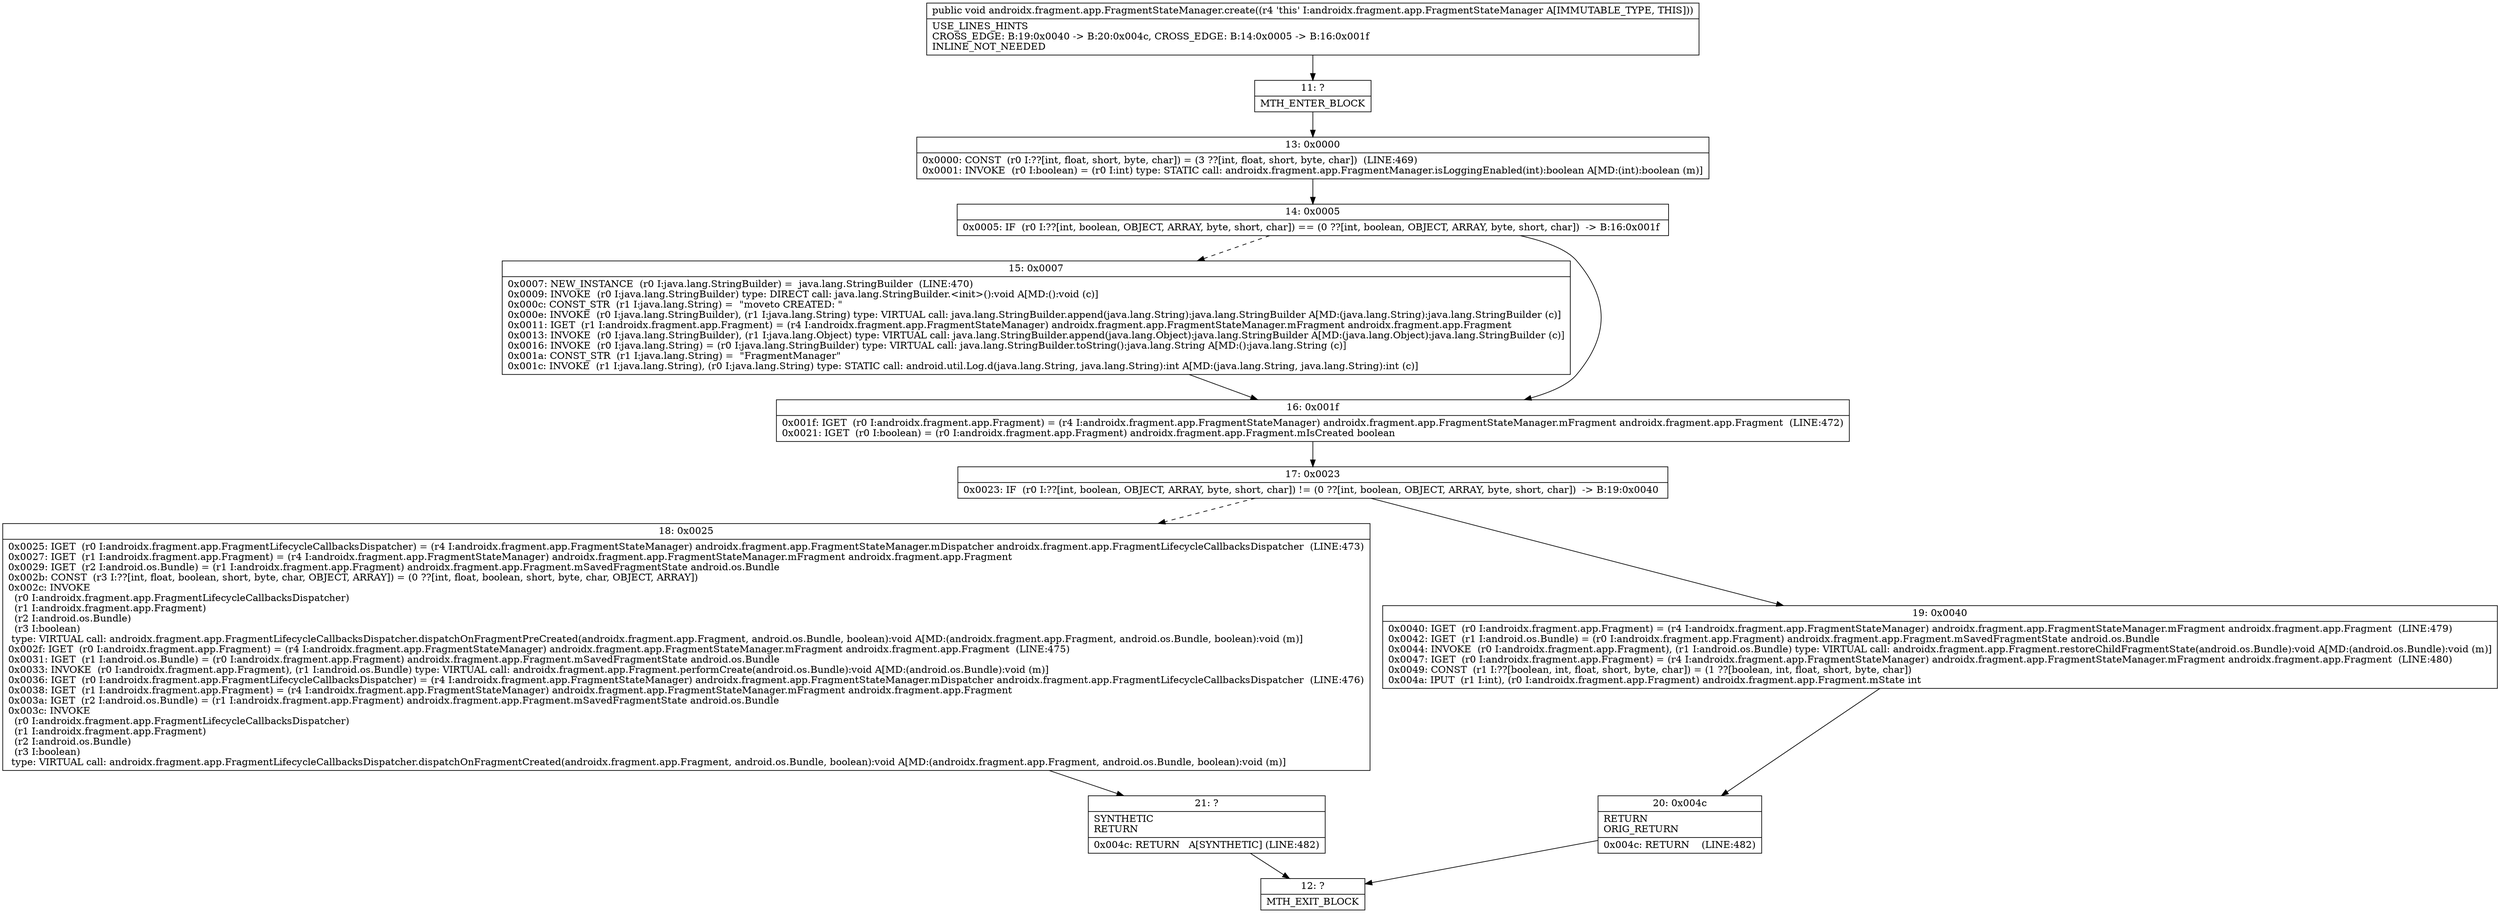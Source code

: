 digraph "CFG forandroidx.fragment.app.FragmentStateManager.create()V" {
Node_11 [shape=record,label="{11\:\ ?|MTH_ENTER_BLOCK\l}"];
Node_13 [shape=record,label="{13\:\ 0x0000|0x0000: CONST  (r0 I:??[int, float, short, byte, char]) = (3 ??[int, float, short, byte, char])  (LINE:469)\l0x0001: INVOKE  (r0 I:boolean) = (r0 I:int) type: STATIC call: androidx.fragment.app.FragmentManager.isLoggingEnabled(int):boolean A[MD:(int):boolean (m)]\l}"];
Node_14 [shape=record,label="{14\:\ 0x0005|0x0005: IF  (r0 I:??[int, boolean, OBJECT, ARRAY, byte, short, char]) == (0 ??[int, boolean, OBJECT, ARRAY, byte, short, char])  \-\> B:16:0x001f \l}"];
Node_15 [shape=record,label="{15\:\ 0x0007|0x0007: NEW_INSTANCE  (r0 I:java.lang.StringBuilder) =  java.lang.StringBuilder  (LINE:470)\l0x0009: INVOKE  (r0 I:java.lang.StringBuilder) type: DIRECT call: java.lang.StringBuilder.\<init\>():void A[MD:():void (c)]\l0x000c: CONST_STR  (r1 I:java.lang.String) =  \"moveto CREATED: \" \l0x000e: INVOKE  (r0 I:java.lang.StringBuilder), (r1 I:java.lang.String) type: VIRTUAL call: java.lang.StringBuilder.append(java.lang.String):java.lang.StringBuilder A[MD:(java.lang.String):java.lang.StringBuilder (c)]\l0x0011: IGET  (r1 I:androidx.fragment.app.Fragment) = (r4 I:androidx.fragment.app.FragmentStateManager) androidx.fragment.app.FragmentStateManager.mFragment androidx.fragment.app.Fragment \l0x0013: INVOKE  (r0 I:java.lang.StringBuilder), (r1 I:java.lang.Object) type: VIRTUAL call: java.lang.StringBuilder.append(java.lang.Object):java.lang.StringBuilder A[MD:(java.lang.Object):java.lang.StringBuilder (c)]\l0x0016: INVOKE  (r0 I:java.lang.String) = (r0 I:java.lang.StringBuilder) type: VIRTUAL call: java.lang.StringBuilder.toString():java.lang.String A[MD:():java.lang.String (c)]\l0x001a: CONST_STR  (r1 I:java.lang.String) =  \"FragmentManager\" \l0x001c: INVOKE  (r1 I:java.lang.String), (r0 I:java.lang.String) type: STATIC call: android.util.Log.d(java.lang.String, java.lang.String):int A[MD:(java.lang.String, java.lang.String):int (c)]\l}"];
Node_16 [shape=record,label="{16\:\ 0x001f|0x001f: IGET  (r0 I:androidx.fragment.app.Fragment) = (r4 I:androidx.fragment.app.FragmentStateManager) androidx.fragment.app.FragmentStateManager.mFragment androidx.fragment.app.Fragment  (LINE:472)\l0x0021: IGET  (r0 I:boolean) = (r0 I:androidx.fragment.app.Fragment) androidx.fragment.app.Fragment.mIsCreated boolean \l}"];
Node_17 [shape=record,label="{17\:\ 0x0023|0x0023: IF  (r0 I:??[int, boolean, OBJECT, ARRAY, byte, short, char]) != (0 ??[int, boolean, OBJECT, ARRAY, byte, short, char])  \-\> B:19:0x0040 \l}"];
Node_18 [shape=record,label="{18\:\ 0x0025|0x0025: IGET  (r0 I:androidx.fragment.app.FragmentLifecycleCallbacksDispatcher) = (r4 I:androidx.fragment.app.FragmentStateManager) androidx.fragment.app.FragmentStateManager.mDispatcher androidx.fragment.app.FragmentLifecycleCallbacksDispatcher  (LINE:473)\l0x0027: IGET  (r1 I:androidx.fragment.app.Fragment) = (r4 I:androidx.fragment.app.FragmentStateManager) androidx.fragment.app.FragmentStateManager.mFragment androidx.fragment.app.Fragment \l0x0029: IGET  (r2 I:android.os.Bundle) = (r1 I:androidx.fragment.app.Fragment) androidx.fragment.app.Fragment.mSavedFragmentState android.os.Bundle \l0x002b: CONST  (r3 I:??[int, float, boolean, short, byte, char, OBJECT, ARRAY]) = (0 ??[int, float, boolean, short, byte, char, OBJECT, ARRAY]) \l0x002c: INVOKE  \l  (r0 I:androidx.fragment.app.FragmentLifecycleCallbacksDispatcher)\l  (r1 I:androidx.fragment.app.Fragment)\l  (r2 I:android.os.Bundle)\l  (r3 I:boolean)\l type: VIRTUAL call: androidx.fragment.app.FragmentLifecycleCallbacksDispatcher.dispatchOnFragmentPreCreated(androidx.fragment.app.Fragment, android.os.Bundle, boolean):void A[MD:(androidx.fragment.app.Fragment, android.os.Bundle, boolean):void (m)]\l0x002f: IGET  (r0 I:androidx.fragment.app.Fragment) = (r4 I:androidx.fragment.app.FragmentStateManager) androidx.fragment.app.FragmentStateManager.mFragment androidx.fragment.app.Fragment  (LINE:475)\l0x0031: IGET  (r1 I:android.os.Bundle) = (r0 I:androidx.fragment.app.Fragment) androidx.fragment.app.Fragment.mSavedFragmentState android.os.Bundle \l0x0033: INVOKE  (r0 I:androidx.fragment.app.Fragment), (r1 I:android.os.Bundle) type: VIRTUAL call: androidx.fragment.app.Fragment.performCreate(android.os.Bundle):void A[MD:(android.os.Bundle):void (m)]\l0x0036: IGET  (r0 I:androidx.fragment.app.FragmentLifecycleCallbacksDispatcher) = (r4 I:androidx.fragment.app.FragmentStateManager) androidx.fragment.app.FragmentStateManager.mDispatcher androidx.fragment.app.FragmentLifecycleCallbacksDispatcher  (LINE:476)\l0x0038: IGET  (r1 I:androidx.fragment.app.Fragment) = (r4 I:androidx.fragment.app.FragmentStateManager) androidx.fragment.app.FragmentStateManager.mFragment androidx.fragment.app.Fragment \l0x003a: IGET  (r2 I:android.os.Bundle) = (r1 I:androidx.fragment.app.Fragment) androidx.fragment.app.Fragment.mSavedFragmentState android.os.Bundle \l0x003c: INVOKE  \l  (r0 I:androidx.fragment.app.FragmentLifecycleCallbacksDispatcher)\l  (r1 I:androidx.fragment.app.Fragment)\l  (r2 I:android.os.Bundle)\l  (r3 I:boolean)\l type: VIRTUAL call: androidx.fragment.app.FragmentLifecycleCallbacksDispatcher.dispatchOnFragmentCreated(androidx.fragment.app.Fragment, android.os.Bundle, boolean):void A[MD:(androidx.fragment.app.Fragment, android.os.Bundle, boolean):void (m)]\l}"];
Node_21 [shape=record,label="{21\:\ ?|SYNTHETIC\lRETURN\l|0x004c: RETURN   A[SYNTHETIC] (LINE:482)\l}"];
Node_12 [shape=record,label="{12\:\ ?|MTH_EXIT_BLOCK\l}"];
Node_19 [shape=record,label="{19\:\ 0x0040|0x0040: IGET  (r0 I:androidx.fragment.app.Fragment) = (r4 I:androidx.fragment.app.FragmentStateManager) androidx.fragment.app.FragmentStateManager.mFragment androidx.fragment.app.Fragment  (LINE:479)\l0x0042: IGET  (r1 I:android.os.Bundle) = (r0 I:androidx.fragment.app.Fragment) androidx.fragment.app.Fragment.mSavedFragmentState android.os.Bundle \l0x0044: INVOKE  (r0 I:androidx.fragment.app.Fragment), (r1 I:android.os.Bundle) type: VIRTUAL call: androidx.fragment.app.Fragment.restoreChildFragmentState(android.os.Bundle):void A[MD:(android.os.Bundle):void (m)]\l0x0047: IGET  (r0 I:androidx.fragment.app.Fragment) = (r4 I:androidx.fragment.app.FragmentStateManager) androidx.fragment.app.FragmentStateManager.mFragment androidx.fragment.app.Fragment  (LINE:480)\l0x0049: CONST  (r1 I:??[boolean, int, float, short, byte, char]) = (1 ??[boolean, int, float, short, byte, char]) \l0x004a: IPUT  (r1 I:int), (r0 I:androidx.fragment.app.Fragment) androidx.fragment.app.Fragment.mState int \l}"];
Node_20 [shape=record,label="{20\:\ 0x004c|RETURN\lORIG_RETURN\l|0x004c: RETURN    (LINE:482)\l}"];
MethodNode[shape=record,label="{public void androidx.fragment.app.FragmentStateManager.create((r4 'this' I:androidx.fragment.app.FragmentStateManager A[IMMUTABLE_TYPE, THIS]))  | USE_LINES_HINTS\lCROSS_EDGE: B:19:0x0040 \-\> B:20:0x004c, CROSS_EDGE: B:14:0x0005 \-\> B:16:0x001f\lINLINE_NOT_NEEDED\l}"];
MethodNode -> Node_11;Node_11 -> Node_13;
Node_13 -> Node_14;
Node_14 -> Node_15[style=dashed];
Node_14 -> Node_16;
Node_15 -> Node_16;
Node_16 -> Node_17;
Node_17 -> Node_18[style=dashed];
Node_17 -> Node_19;
Node_18 -> Node_21;
Node_21 -> Node_12;
Node_19 -> Node_20;
Node_20 -> Node_12;
}

